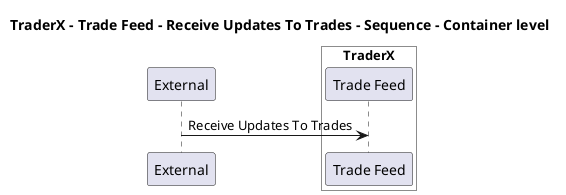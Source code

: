 @startuml

title TraderX - Trade Feed - Receive Updates To Trades - Sequence - Container level

participant "External" as C4InterFlow.SoftwareSystems.ExternalSystem

box "TraderX" #White
    participant "Trade Feed" as TraderX.SoftwareSystems.TraderX.Containers.TradeFeed
end box


C4InterFlow.SoftwareSystems.ExternalSystem -> TraderX.SoftwareSystems.TraderX.Containers.TradeFeed : Receive Updates To Trades


@enduml
